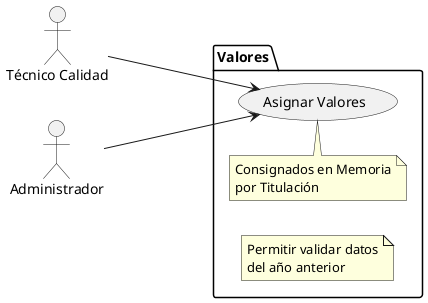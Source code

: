 @startuml
left to right direction

actor "Técnico Calidad" as tec
actor "Administrador" as admin

package "Valores" as valoresPackage {
    usecase "Asignar Valores" as asignarValores
    note top of asignarValores
        Consignados en Memoria
        por Titulación
    end note

    note "Permitir validar datos\ndel año anterior" as valoresDef
}

tec ---> asignarValores
admin ---> asignarValores
@enduml
